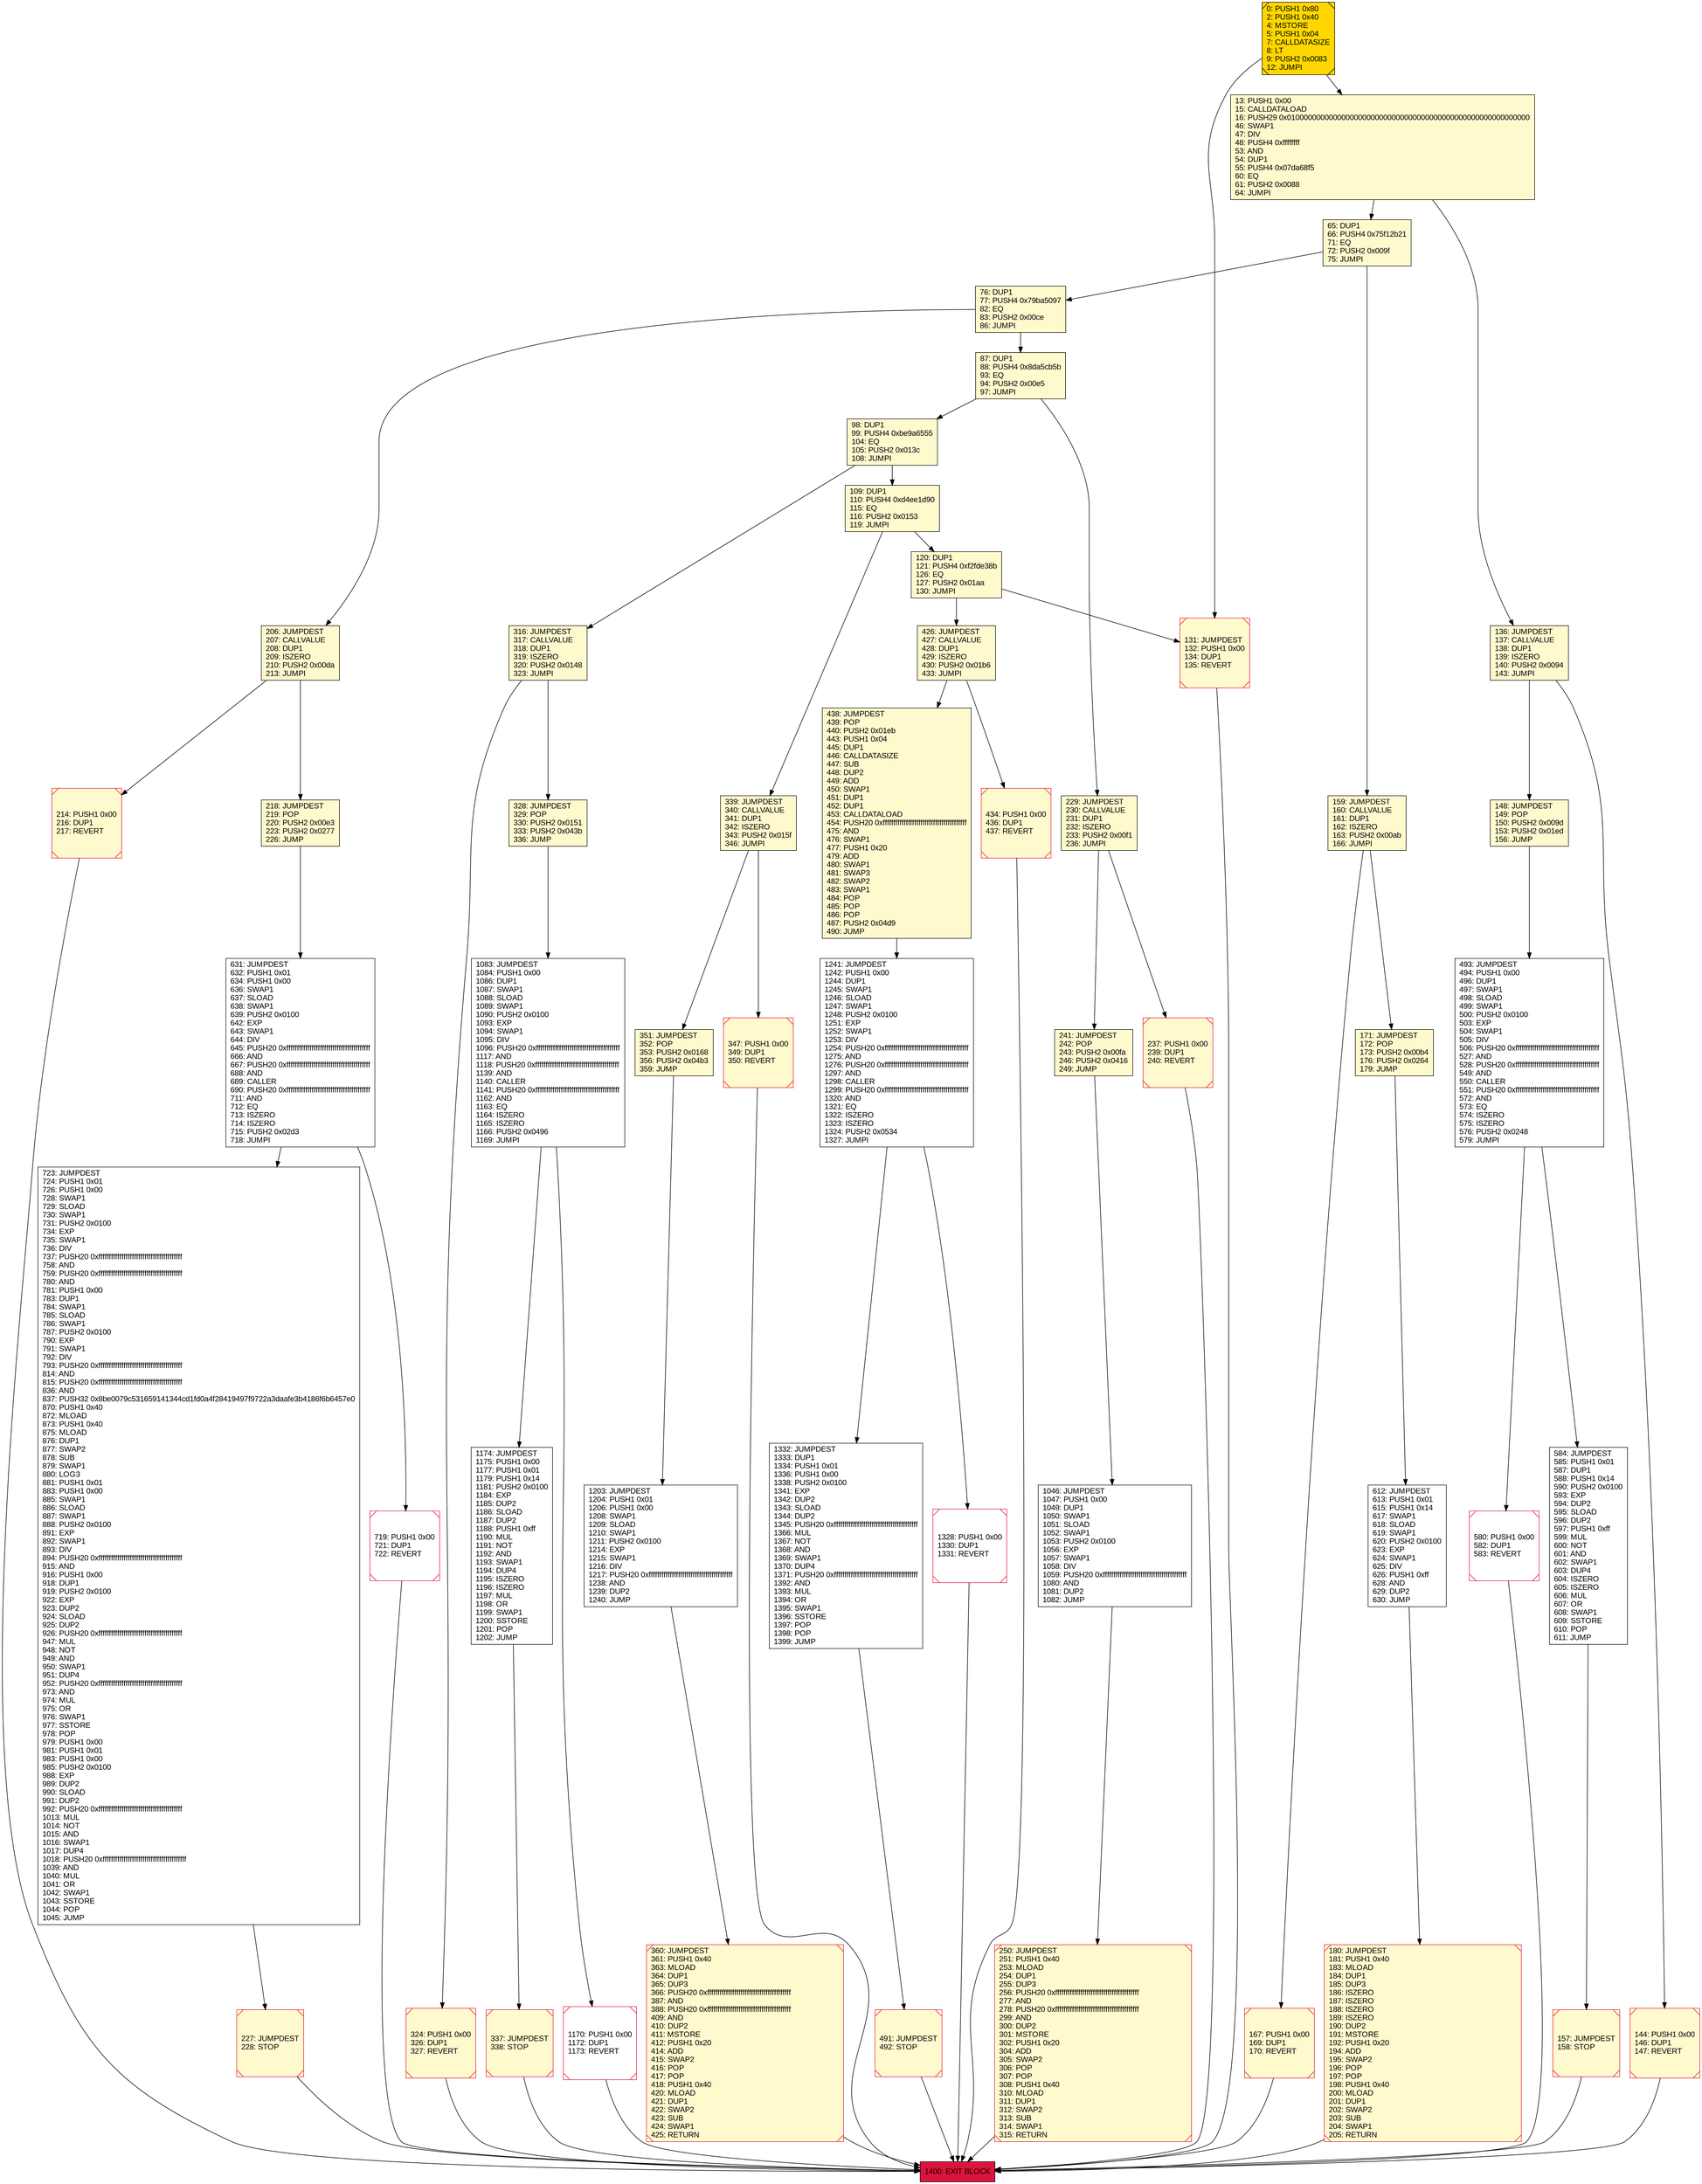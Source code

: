 digraph G {
bgcolor=transparent rankdir=UD;
node [shape=box style=filled color=black fillcolor=white fontname=arial fontcolor=black];
493 [label="493: JUMPDEST\l494: PUSH1 0x00\l496: DUP1\l497: SWAP1\l498: SLOAD\l499: SWAP1\l500: PUSH2 0x0100\l503: EXP\l504: SWAP1\l505: DIV\l506: PUSH20 0xffffffffffffffffffffffffffffffffffffffff\l527: AND\l528: PUSH20 0xffffffffffffffffffffffffffffffffffffffff\l549: AND\l550: CALLER\l551: PUSH20 0xffffffffffffffffffffffffffffffffffffffff\l572: AND\l573: EQ\l574: ISZERO\l575: ISZERO\l576: PUSH2 0x0248\l579: JUMPI\l" ];
131 [label="131: JUMPDEST\l132: PUSH1 0x00\l134: DUP1\l135: REVERT\l" fillcolor=lemonchiffon shape=Msquare color=crimson ];
167 [label="167: PUSH1 0x00\l169: DUP1\l170: REVERT\l" fillcolor=lemonchiffon shape=Msquare color=crimson ];
180 [label="180: JUMPDEST\l181: PUSH1 0x40\l183: MLOAD\l184: DUP1\l185: DUP3\l186: ISZERO\l187: ISZERO\l188: ISZERO\l189: ISZERO\l190: DUP2\l191: MSTORE\l192: PUSH1 0x20\l194: ADD\l195: SWAP2\l196: POP\l197: POP\l198: PUSH1 0x40\l200: MLOAD\l201: DUP1\l202: SWAP2\l203: SUB\l204: SWAP1\l205: RETURN\l" fillcolor=lemonchiffon shape=Msquare color=crimson ];
157 [label="157: JUMPDEST\l158: STOP\l" fillcolor=lemonchiffon shape=Msquare color=crimson ];
171 [label="171: JUMPDEST\l172: POP\l173: PUSH2 0x00b4\l176: PUSH2 0x0264\l179: JUMP\l" fillcolor=lemonchiffon ];
1328 [label="1328: PUSH1 0x00\l1330: DUP1\l1331: REVERT\l" shape=Msquare color=crimson ];
98 [label="98: DUP1\l99: PUSH4 0xbe9a6555\l104: EQ\l105: PUSH2 0x013c\l108: JUMPI\l" fillcolor=lemonchiffon ];
434 [label="434: PUSH1 0x00\l436: DUP1\l437: REVERT\l" fillcolor=lemonchiffon shape=Msquare color=crimson ];
87 [label="87: DUP1\l88: PUSH4 0x8da5cb5b\l93: EQ\l94: PUSH2 0x00e5\l97: JUMPI\l" fillcolor=lemonchiffon ];
218 [label="218: JUMPDEST\l219: POP\l220: PUSH2 0x00e3\l223: PUSH2 0x0277\l226: JUMP\l" fillcolor=lemonchiffon ];
1046 [label="1046: JUMPDEST\l1047: PUSH1 0x00\l1049: DUP1\l1050: SWAP1\l1051: SLOAD\l1052: SWAP1\l1053: PUSH2 0x0100\l1056: EXP\l1057: SWAP1\l1058: DIV\l1059: PUSH20 0xffffffffffffffffffffffffffffffffffffffff\l1080: AND\l1081: DUP2\l1082: JUMP\l" ];
0 [label="0: PUSH1 0x80\l2: PUSH1 0x40\l4: MSTORE\l5: PUSH1 0x04\l7: CALLDATASIZE\l8: LT\l9: PUSH2 0x0083\l12: JUMPI\l" fillcolor=lemonchiffon shape=Msquare fillcolor=gold ];
136 [label="136: JUMPDEST\l137: CALLVALUE\l138: DUP1\l139: ISZERO\l140: PUSH2 0x0094\l143: JUMPI\l" fillcolor=lemonchiffon ];
328 [label="328: JUMPDEST\l329: POP\l330: PUSH2 0x0151\l333: PUSH2 0x043b\l336: JUMP\l" fillcolor=lemonchiffon ];
316 [label="316: JUMPDEST\l317: CALLVALUE\l318: DUP1\l319: ISZERO\l320: PUSH2 0x0148\l323: JUMPI\l" fillcolor=lemonchiffon ];
250 [label="250: JUMPDEST\l251: PUSH1 0x40\l253: MLOAD\l254: DUP1\l255: DUP3\l256: PUSH20 0xffffffffffffffffffffffffffffffffffffffff\l277: AND\l278: PUSH20 0xffffffffffffffffffffffffffffffffffffffff\l299: AND\l300: DUP2\l301: MSTORE\l302: PUSH1 0x20\l304: ADD\l305: SWAP2\l306: POP\l307: POP\l308: PUSH1 0x40\l310: MLOAD\l311: DUP1\l312: SWAP2\l313: SUB\l314: SWAP1\l315: RETURN\l" fillcolor=lemonchiffon shape=Msquare color=crimson ];
1203 [label="1203: JUMPDEST\l1204: PUSH1 0x01\l1206: PUSH1 0x00\l1208: SWAP1\l1209: SLOAD\l1210: SWAP1\l1211: PUSH2 0x0100\l1214: EXP\l1215: SWAP1\l1216: DIV\l1217: PUSH20 0xffffffffffffffffffffffffffffffffffffffff\l1238: AND\l1239: DUP2\l1240: JUMP\l" ];
144 [label="144: PUSH1 0x00\l146: DUP1\l147: REVERT\l" fillcolor=lemonchiffon shape=Msquare color=crimson ];
148 [label="148: JUMPDEST\l149: POP\l150: PUSH2 0x009d\l153: PUSH2 0x01ed\l156: JUMP\l" fillcolor=lemonchiffon ];
1332 [label="1332: JUMPDEST\l1333: DUP1\l1334: PUSH1 0x01\l1336: PUSH1 0x00\l1338: PUSH2 0x0100\l1341: EXP\l1342: DUP2\l1343: SLOAD\l1344: DUP2\l1345: PUSH20 0xffffffffffffffffffffffffffffffffffffffff\l1366: MUL\l1367: NOT\l1368: AND\l1369: SWAP1\l1370: DUP4\l1371: PUSH20 0xffffffffffffffffffffffffffffffffffffffff\l1392: AND\l1393: MUL\l1394: OR\l1395: SWAP1\l1396: SSTORE\l1397: POP\l1398: POP\l1399: JUMP\l" ];
1170 [label="1170: PUSH1 0x00\l1172: DUP1\l1173: REVERT\l" shape=Msquare color=crimson ];
120 [label="120: DUP1\l121: PUSH4 0xf2fde38b\l126: EQ\l127: PUSH2 0x01aa\l130: JUMPI\l" fillcolor=lemonchiffon ];
584 [label="584: JUMPDEST\l585: PUSH1 0x01\l587: DUP1\l588: PUSH1 0x14\l590: PUSH2 0x0100\l593: EXP\l594: DUP2\l595: SLOAD\l596: DUP2\l597: PUSH1 0xff\l599: MUL\l600: NOT\l601: AND\l602: SWAP1\l603: DUP4\l604: ISZERO\l605: ISZERO\l606: MUL\l607: OR\l608: SWAP1\l609: SSTORE\l610: POP\l611: JUMP\l" ];
360 [label="360: JUMPDEST\l361: PUSH1 0x40\l363: MLOAD\l364: DUP1\l365: DUP3\l366: PUSH20 0xffffffffffffffffffffffffffffffffffffffff\l387: AND\l388: PUSH20 0xffffffffffffffffffffffffffffffffffffffff\l409: AND\l410: DUP2\l411: MSTORE\l412: PUSH1 0x20\l414: ADD\l415: SWAP2\l416: POP\l417: POP\l418: PUSH1 0x40\l420: MLOAD\l421: DUP1\l422: SWAP2\l423: SUB\l424: SWAP1\l425: RETURN\l" fillcolor=lemonchiffon shape=Msquare color=crimson ];
337 [label="337: JUMPDEST\l338: STOP\l" fillcolor=lemonchiffon shape=Msquare color=crimson ];
1174 [label="1174: JUMPDEST\l1175: PUSH1 0x00\l1177: PUSH1 0x01\l1179: PUSH1 0x14\l1181: PUSH2 0x0100\l1184: EXP\l1185: DUP2\l1186: SLOAD\l1187: DUP2\l1188: PUSH1 0xff\l1190: MUL\l1191: NOT\l1192: AND\l1193: SWAP1\l1194: DUP4\l1195: ISZERO\l1196: ISZERO\l1197: MUL\l1198: OR\l1199: SWAP1\l1200: SSTORE\l1201: POP\l1202: JUMP\l" ];
438 [label="438: JUMPDEST\l439: POP\l440: PUSH2 0x01eb\l443: PUSH1 0x04\l445: DUP1\l446: CALLDATASIZE\l447: SUB\l448: DUP2\l449: ADD\l450: SWAP1\l451: DUP1\l452: DUP1\l453: CALLDATALOAD\l454: PUSH20 0xffffffffffffffffffffffffffffffffffffffff\l475: AND\l476: SWAP1\l477: PUSH1 0x20\l479: ADD\l480: SWAP1\l481: SWAP3\l482: SWAP2\l483: SWAP1\l484: POP\l485: POP\l486: POP\l487: PUSH2 0x04d9\l490: JUMP\l" fillcolor=lemonchiffon ];
237 [label="237: PUSH1 0x00\l239: DUP1\l240: REVERT\l" fillcolor=lemonchiffon shape=Msquare color=crimson ];
339 [label="339: JUMPDEST\l340: CALLVALUE\l341: DUP1\l342: ISZERO\l343: PUSH2 0x015f\l346: JUMPI\l" fillcolor=lemonchiffon ];
723 [label="723: JUMPDEST\l724: PUSH1 0x01\l726: PUSH1 0x00\l728: SWAP1\l729: SLOAD\l730: SWAP1\l731: PUSH2 0x0100\l734: EXP\l735: SWAP1\l736: DIV\l737: PUSH20 0xffffffffffffffffffffffffffffffffffffffff\l758: AND\l759: PUSH20 0xffffffffffffffffffffffffffffffffffffffff\l780: AND\l781: PUSH1 0x00\l783: DUP1\l784: SWAP1\l785: SLOAD\l786: SWAP1\l787: PUSH2 0x0100\l790: EXP\l791: SWAP1\l792: DIV\l793: PUSH20 0xffffffffffffffffffffffffffffffffffffffff\l814: AND\l815: PUSH20 0xffffffffffffffffffffffffffffffffffffffff\l836: AND\l837: PUSH32 0x8be0079c531659141344cd1fd0a4f28419497f9722a3daafe3b4186f6b6457e0\l870: PUSH1 0x40\l872: MLOAD\l873: PUSH1 0x40\l875: MLOAD\l876: DUP1\l877: SWAP2\l878: SUB\l879: SWAP1\l880: LOG3\l881: PUSH1 0x01\l883: PUSH1 0x00\l885: SWAP1\l886: SLOAD\l887: SWAP1\l888: PUSH2 0x0100\l891: EXP\l892: SWAP1\l893: DIV\l894: PUSH20 0xffffffffffffffffffffffffffffffffffffffff\l915: AND\l916: PUSH1 0x00\l918: DUP1\l919: PUSH2 0x0100\l922: EXP\l923: DUP2\l924: SLOAD\l925: DUP2\l926: PUSH20 0xffffffffffffffffffffffffffffffffffffffff\l947: MUL\l948: NOT\l949: AND\l950: SWAP1\l951: DUP4\l952: PUSH20 0xffffffffffffffffffffffffffffffffffffffff\l973: AND\l974: MUL\l975: OR\l976: SWAP1\l977: SSTORE\l978: POP\l979: PUSH1 0x00\l981: PUSH1 0x01\l983: PUSH1 0x00\l985: PUSH2 0x0100\l988: EXP\l989: DUP2\l990: SLOAD\l991: DUP2\l992: PUSH20 0xffffffffffffffffffffffffffffffffffffffff\l1013: MUL\l1014: NOT\l1015: AND\l1016: SWAP1\l1017: DUP4\l1018: PUSH20 0xffffffffffffffffffffffffffffffffffffffff\l1039: AND\l1040: MUL\l1041: OR\l1042: SWAP1\l1043: SSTORE\l1044: POP\l1045: JUMP\l" ];
229 [label="229: JUMPDEST\l230: CALLVALUE\l231: DUP1\l232: ISZERO\l233: PUSH2 0x00f1\l236: JUMPI\l" fillcolor=lemonchiffon ];
159 [label="159: JUMPDEST\l160: CALLVALUE\l161: DUP1\l162: ISZERO\l163: PUSH2 0x00ab\l166: JUMPI\l" fillcolor=lemonchiffon ];
426 [label="426: JUMPDEST\l427: CALLVALUE\l428: DUP1\l429: ISZERO\l430: PUSH2 0x01b6\l433: JUMPI\l" fillcolor=lemonchiffon ];
631 [label="631: JUMPDEST\l632: PUSH1 0x01\l634: PUSH1 0x00\l636: SWAP1\l637: SLOAD\l638: SWAP1\l639: PUSH2 0x0100\l642: EXP\l643: SWAP1\l644: DIV\l645: PUSH20 0xffffffffffffffffffffffffffffffffffffffff\l666: AND\l667: PUSH20 0xffffffffffffffffffffffffffffffffffffffff\l688: AND\l689: CALLER\l690: PUSH20 0xffffffffffffffffffffffffffffffffffffffff\l711: AND\l712: EQ\l713: ISZERO\l714: ISZERO\l715: PUSH2 0x02d3\l718: JUMPI\l" ];
1083 [label="1083: JUMPDEST\l1084: PUSH1 0x00\l1086: DUP1\l1087: SWAP1\l1088: SLOAD\l1089: SWAP1\l1090: PUSH2 0x0100\l1093: EXP\l1094: SWAP1\l1095: DIV\l1096: PUSH20 0xffffffffffffffffffffffffffffffffffffffff\l1117: AND\l1118: PUSH20 0xffffffffffffffffffffffffffffffffffffffff\l1139: AND\l1140: CALLER\l1141: PUSH20 0xffffffffffffffffffffffffffffffffffffffff\l1162: AND\l1163: EQ\l1164: ISZERO\l1165: ISZERO\l1166: PUSH2 0x0496\l1169: JUMPI\l" ];
65 [label="65: DUP1\l66: PUSH4 0x75f12b21\l71: EQ\l72: PUSH2 0x009f\l75: JUMPI\l" fillcolor=lemonchiffon ];
324 [label="324: PUSH1 0x00\l326: DUP1\l327: REVERT\l" fillcolor=lemonchiffon shape=Msquare color=crimson ];
580 [label="580: PUSH1 0x00\l582: DUP1\l583: REVERT\l" shape=Msquare color=crimson ];
13 [label="13: PUSH1 0x00\l15: CALLDATALOAD\l16: PUSH29 0x0100000000000000000000000000000000000000000000000000000000\l46: SWAP1\l47: DIV\l48: PUSH4 0xffffffff\l53: AND\l54: DUP1\l55: PUSH4 0x07da68f5\l60: EQ\l61: PUSH2 0x0088\l64: JUMPI\l" fillcolor=lemonchiffon ];
76 [label="76: DUP1\l77: PUSH4 0x79ba5097\l82: EQ\l83: PUSH2 0x00ce\l86: JUMPI\l" fillcolor=lemonchiffon ];
206 [label="206: JUMPDEST\l207: CALLVALUE\l208: DUP1\l209: ISZERO\l210: PUSH2 0x00da\l213: JUMPI\l" fillcolor=lemonchiffon ];
109 [label="109: DUP1\l110: PUSH4 0xd4ee1d90\l115: EQ\l116: PUSH2 0x0153\l119: JUMPI\l" fillcolor=lemonchiffon ];
1241 [label="1241: JUMPDEST\l1242: PUSH1 0x00\l1244: DUP1\l1245: SWAP1\l1246: SLOAD\l1247: SWAP1\l1248: PUSH2 0x0100\l1251: EXP\l1252: SWAP1\l1253: DIV\l1254: PUSH20 0xffffffffffffffffffffffffffffffffffffffff\l1275: AND\l1276: PUSH20 0xffffffffffffffffffffffffffffffffffffffff\l1297: AND\l1298: CALLER\l1299: PUSH20 0xffffffffffffffffffffffffffffffffffffffff\l1320: AND\l1321: EQ\l1322: ISZERO\l1323: ISZERO\l1324: PUSH2 0x0534\l1327: JUMPI\l" ];
719 [label="719: PUSH1 0x00\l721: DUP1\l722: REVERT\l" shape=Msquare color=crimson ];
241 [label="241: JUMPDEST\l242: POP\l243: PUSH2 0x00fa\l246: PUSH2 0x0416\l249: JUMP\l" fillcolor=lemonchiffon ];
351 [label="351: JUMPDEST\l352: POP\l353: PUSH2 0x0168\l356: PUSH2 0x04b3\l359: JUMP\l" fillcolor=lemonchiffon ];
214 [label="214: PUSH1 0x00\l216: DUP1\l217: REVERT\l" fillcolor=lemonchiffon shape=Msquare color=crimson ];
227 [label="227: JUMPDEST\l228: STOP\l" fillcolor=lemonchiffon shape=Msquare color=crimson ];
1400 [label="1400: EXIT BLOCK\l" fillcolor=crimson ];
612 [label="612: JUMPDEST\l613: PUSH1 0x01\l615: PUSH1 0x14\l617: SWAP1\l618: SLOAD\l619: SWAP1\l620: PUSH2 0x0100\l623: EXP\l624: SWAP1\l625: DIV\l626: PUSH1 0xff\l628: AND\l629: DUP2\l630: JUMP\l" ];
347 [label="347: PUSH1 0x00\l349: DUP1\l350: REVERT\l" fillcolor=lemonchiffon shape=Msquare color=crimson ];
491 [label="491: JUMPDEST\l492: STOP\l" fillcolor=lemonchiffon shape=Msquare color=crimson ];
76 -> 206;
347 -> 1400;
1174 -> 337;
491 -> 1400;
65 -> 159;
87 -> 98;
1046 -> 250;
631 -> 723;
316 -> 328;
214 -> 1400;
227 -> 1400;
426 -> 438;
1203 -> 360;
136 -> 144;
136 -> 148;
719 -> 1400;
229 -> 237;
1083 -> 1174;
324 -> 1400;
580 -> 1400;
206 -> 214;
0 -> 131;
438 -> 1241;
723 -> 227;
339 -> 351;
339 -> 347;
120 -> 131;
148 -> 493;
584 -> 157;
237 -> 1400;
65 -> 76;
631 -> 719;
13 -> 65;
98 -> 316;
109 -> 339;
229 -> 241;
493 -> 584;
337 -> 1400;
13 -> 136;
218 -> 631;
0 -> 13;
360 -> 1400;
144 -> 1400;
426 -> 434;
1170 -> 1400;
316 -> 324;
1332 -> 491;
87 -> 229;
241 -> 1046;
159 -> 167;
250 -> 1400;
351 -> 1203;
159 -> 171;
109 -> 120;
1241 -> 1332;
493 -> 580;
1328 -> 1400;
434 -> 1400;
1083 -> 1170;
120 -> 426;
180 -> 1400;
157 -> 1400;
76 -> 87;
612 -> 180;
206 -> 218;
171 -> 612;
98 -> 109;
328 -> 1083;
131 -> 1400;
167 -> 1400;
1241 -> 1328;
}